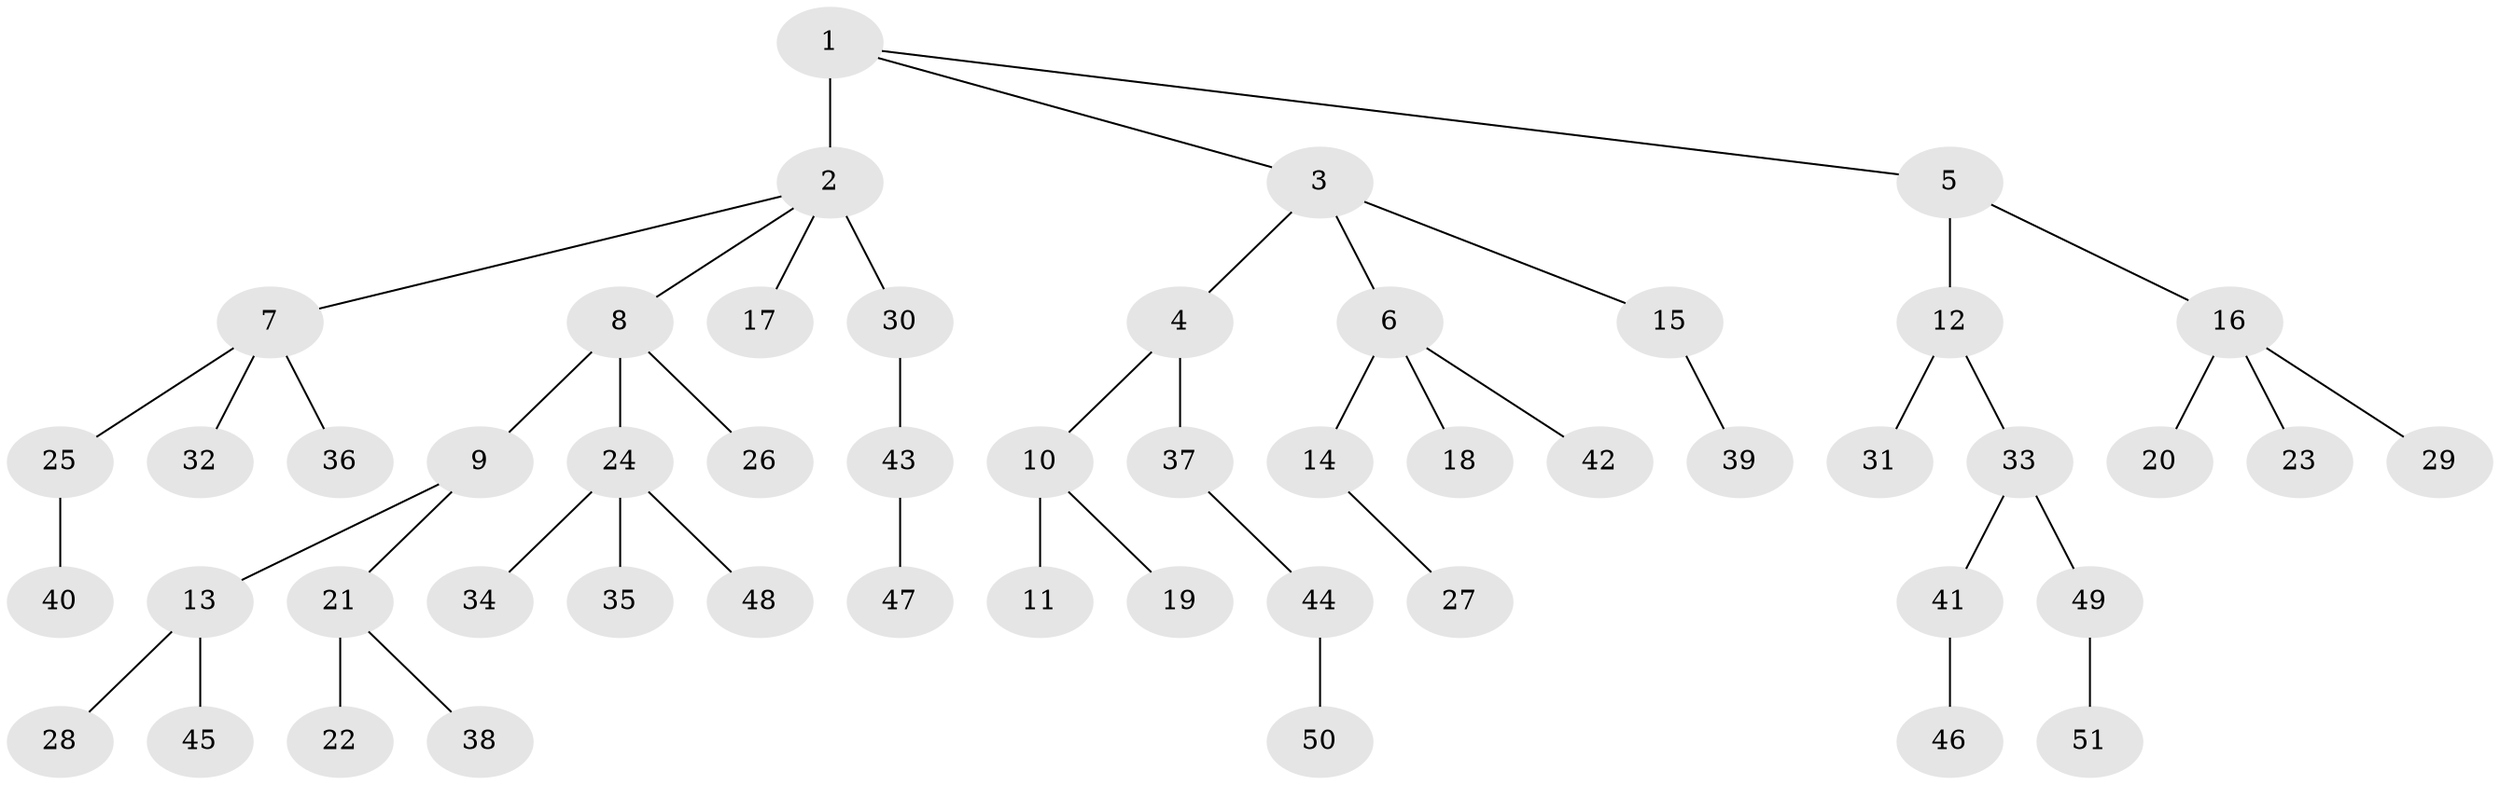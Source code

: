 // original degree distribution, {7: 0.0196078431372549, 4: 0.058823529411764705, 5: 0.0392156862745098, 6: 0.00980392156862745, 2: 0.24509803921568626, 3: 0.11764705882352941, 1: 0.5098039215686274}
// Generated by graph-tools (version 1.1) at 2025/36/03/09/25 02:36:57]
// undirected, 51 vertices, 50 edges
graph export_dot {
graph [start="1"]
  node [color=gray90,style=filled];
  1;
  2;
  3;
  4;
  5;
  6;
  7;
  8;
  9;
  10;
  11;
  12;
  13;
  14;
  15;
  16;
  17;
  18;
  19;
  20;
  21;
  22;
  23;
  24;
  25;
  26;
  27;
  28;
  29;
  30;
  31;
  32;
  33;
  34;
  35;
  36;
  37;
  38;
  39;
  40;
  41;
  42;
  43;
  44;
  45;
  46;
  47;
  48;
  49;
  50;
  51;
  1 -- 2 [weight=4.0];
  1 -- 3 [weight=1.0];
  1 -- 5 [weight=1.0];
  2 -- 7 [weight=1.0];
  2 -- 8 [weight=1.0];
  2 -- 17 [weight=1.0];
  2 -- 30 [weight=1.0];
  3 -- 4 [weight=1.0];
  3 -- 6 [weight=1.0];
  3 -- 15 [weight=1.0];
  4 -- 10 [weight=1.0];
  4 -- 37 [weight=1.0];
  5 -- 12 [weight=2.0];
  5 -- 16 [weight=1.0];
  6 -- 14 [weight=1.0];
  6 -- 18 [weight=1.0];
  6 -- 42 [weight=1.0];
  7 -- 25 [weight=1.0];
  7 -- 32 [weight=1.0];
  7 -- 36 [weight=1.0];
  8 -- 9 [weight=2.0];
  8 -- 24 [weight=1.0];
  8 -- 26 [weight=1.0];
  9 -- 13 [weight=1.0];
  9 -- 21 [weight=1.0];
  10 -- 11 [weight=2.0];
  10 -- 19 [weight=1.0];
  12 -- 31 [weight=1.0];
  12 -- 33 [weight=1.0];
  13 -- 28 [weight=1.0];
  13 -- 45 [weight=1.0];
  14 -- 27 [weight=1.0];
  15 -- 39 [weight=1.0];
  16 -- 20 [weight=1.0];
  16 -- 23 [weight=1.0];
  16 -- 29 [weight=1.0];
  21 -- 22 [weight=1.0];
  21 -- 38 [weight=1.0];
  24 -- 34 [weight=1.0];
  24 -- 35 [weight=1.0];
  24 -- 48 [weight=1.0];
  25 -- 40 [weight=1.0];
  30 -- 43 [weight=1.0];
  33 -- 41 [weight=1.0];
  33 -- 49 [weight=1.0];
  37 -- 44 [weight=1.0];
  41 -- 46 [weight=1.0];
  43 -- 47 [weight=1.0];
  44 -- 50 [weight=1.0];
  49 -- 51 [weight=1.0];
}
